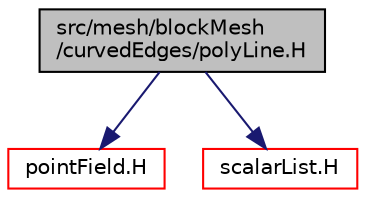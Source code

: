 digraph "src/mesh/blockMesh/curvedEdges/polyLine.H"
{
  bgcolor="transparent";
  edge [fontname="Helvetica",fontsize="10",labelfontname="Helvetica",labelfontsize="10"];
  node [fontname="Helvetica",fontsize="10",shape=record];
  Node1 [label="src/mesh/blockMesh\l/curvedEdges/polyLine.H",height=0.2,width=0.4,color="black", fillcolor="grey75", style="filled", fontcolor="black"];
  Node1 -> Node2 [color="midnightblue",fontsize="10",style="solid",fontname="Helvetica"];
  Node2 [label="pointField.H",height=0.2,width=0.4,color="red",URL="$a08775.html"];
  Node1 -> Node3 [color="midnightblue",fontsize="10",style="solid",fontname="Helvetica"];
  Node3 [label="scalarList.H",height=0.2,width=0.4,color="red",URL="$a08938.html"];
}

